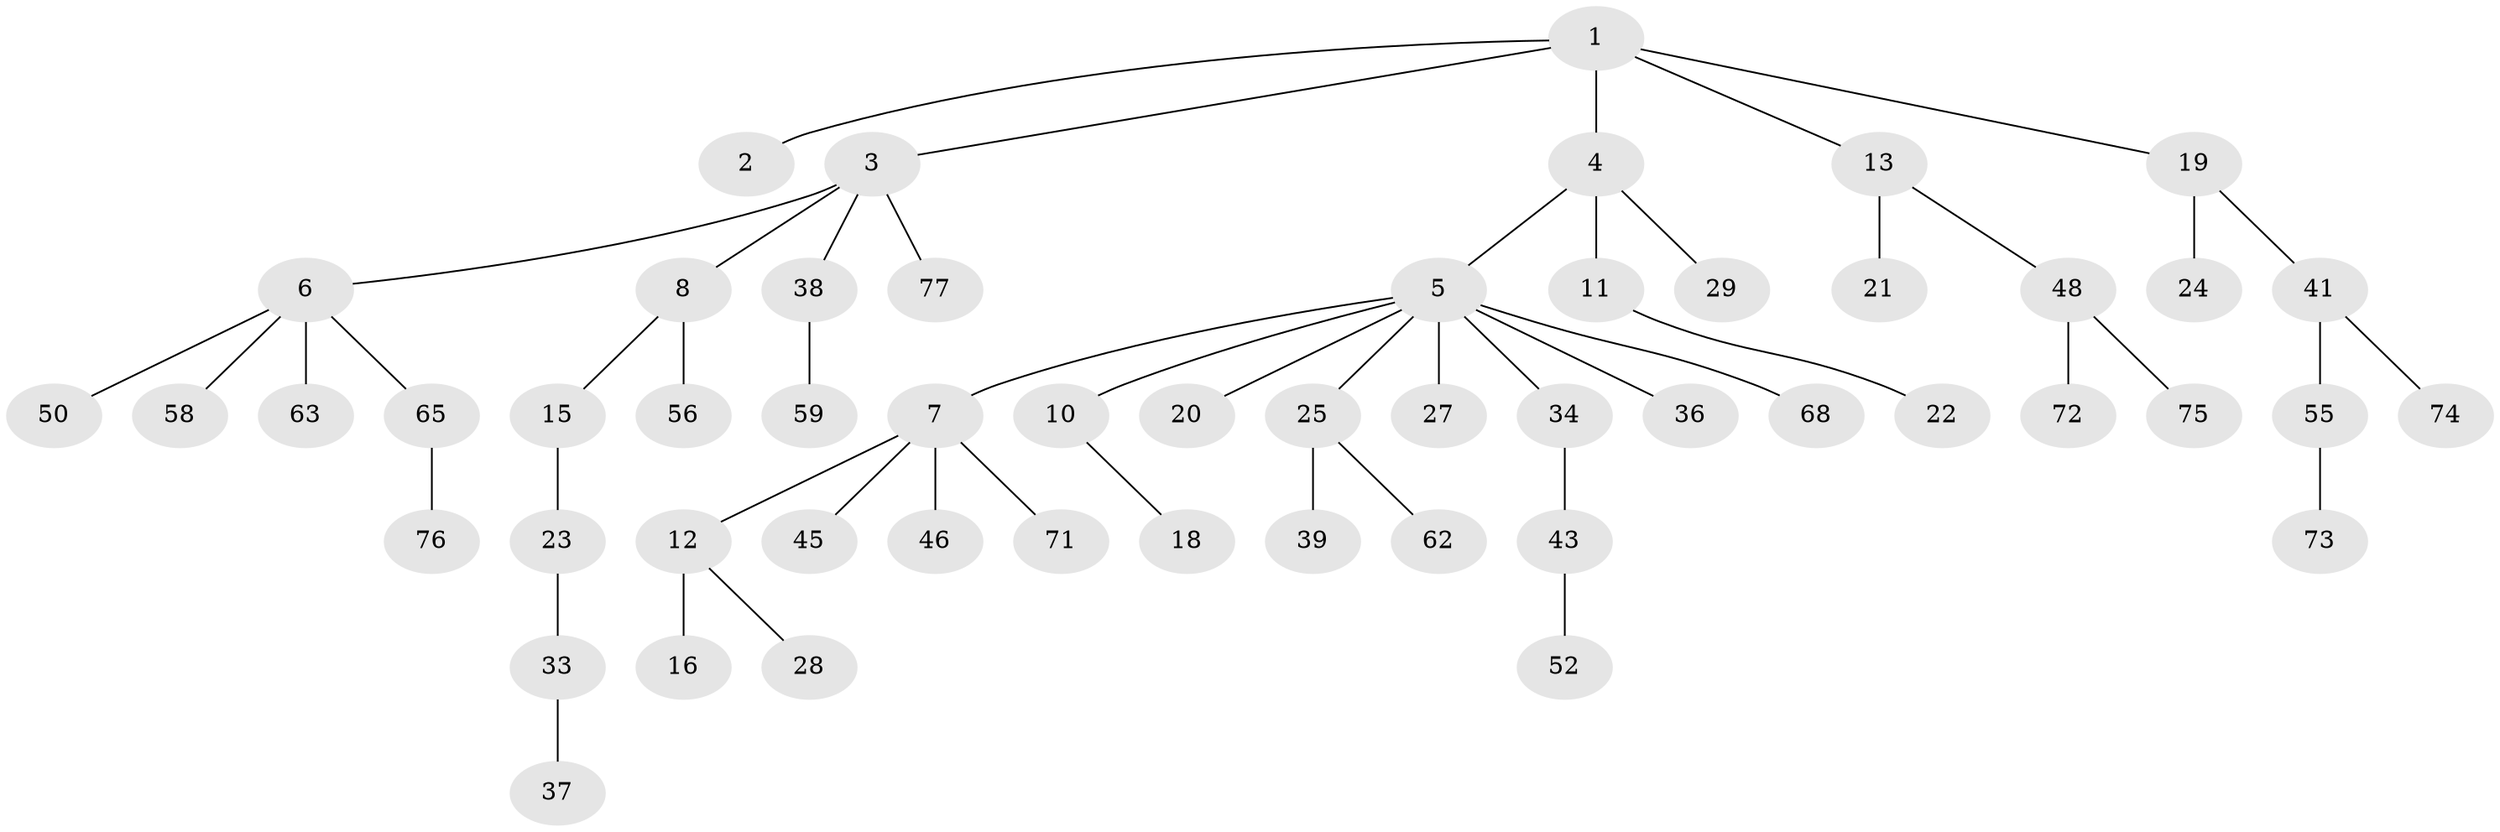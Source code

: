 // original degree distribution, {6: 0.01282051282051282, 1: 0.5256410256410257, 5: 0.038461538461538464, 7: 0.01282051282051282, 4: 0.07692307692307693, 3: 0.11538461538461539, 2: 0.21794871794871795}
// Generated by graph-tools (version 1.1) at 2025/42/03/06/25 10:42:05]
// undirected, 53 vertices, 52 edges
graph export_dot {
graph [start="1"]
  node [color=gray90,style=filled];
  1 [super="+64"];
  2;
  3 [super="+17"];
  4 [super="+78"];
  5 [super="+9"];
  6 [super="+44"];
  7 [super="+42"];
  8 [super="+14"];
  10;
  11;
  12 [super="+26"];
  13 [super="+61"];
  15 [super="+67"];
  16 [super="+69"];
  18 [super="+30"];
  19 [super="+31"];
  20;
  21;
  22 [super="+47"];
  23 [super="+54"];
  24;
  25 [super="+66"];
  27;
  28 [super="+40"];
  29 [super="+32"];
  33;
  34 [super="+35"];
  36;
  37;
  38 [super="+49"];
  39;
  41 [super="+57"];
  43 [super="+51"];
  45;
  46;
  48 [super="+70"];
  50 [super="+53"];
  52 [super="+60"];
  55;
  56;
  58;
  59;
  62;
  63;
  65;
  68;
  71;
  72;
  73;
  74;
  75;
  76;
  77;
  1 -- 2;
  1 -- 3;
  1 -- 4;
  1 -- 13;
  1 -- 19;
  3 -- 6;
  3 -- 8;
  3 -- 77;
  3 -- 38;
  4 -- 5;
  4 -- 11;
  4 -- 29;
  5 -- 7;
  5 -- 20;
  5 -- 25;
  5 -- 27;
  5 -- 34;
  5 -- 10;
  5 -- 36;
  5 -- 68;
  6 -- 58;
  6 -- 63;
  6 -- 65;
  6 -- 50;
  7 -- 12;
  7 -- 46;
  7 -- 71;
  7 -- 45;
  8 -- 56;
  8 -- 15;
  10 -- 18;
  11 -- 22;
  12 -- 16;
  12 -- 28;
  13 -- 21;
  13 -- 48;
  15 -- 23;
  19 -- 24;
  19 -- 41;
  23 -- 33;
  25 -- 39;
  25 -- 62;
  33 -- 37;
  34 -- 43;
  38 -- 59;
  41 -- 55;
  41 -- 74;
  43 -- 52;
  48 -- 75;
  48 -- 72;
  55 -- 73;
  65 -- 76;
}
